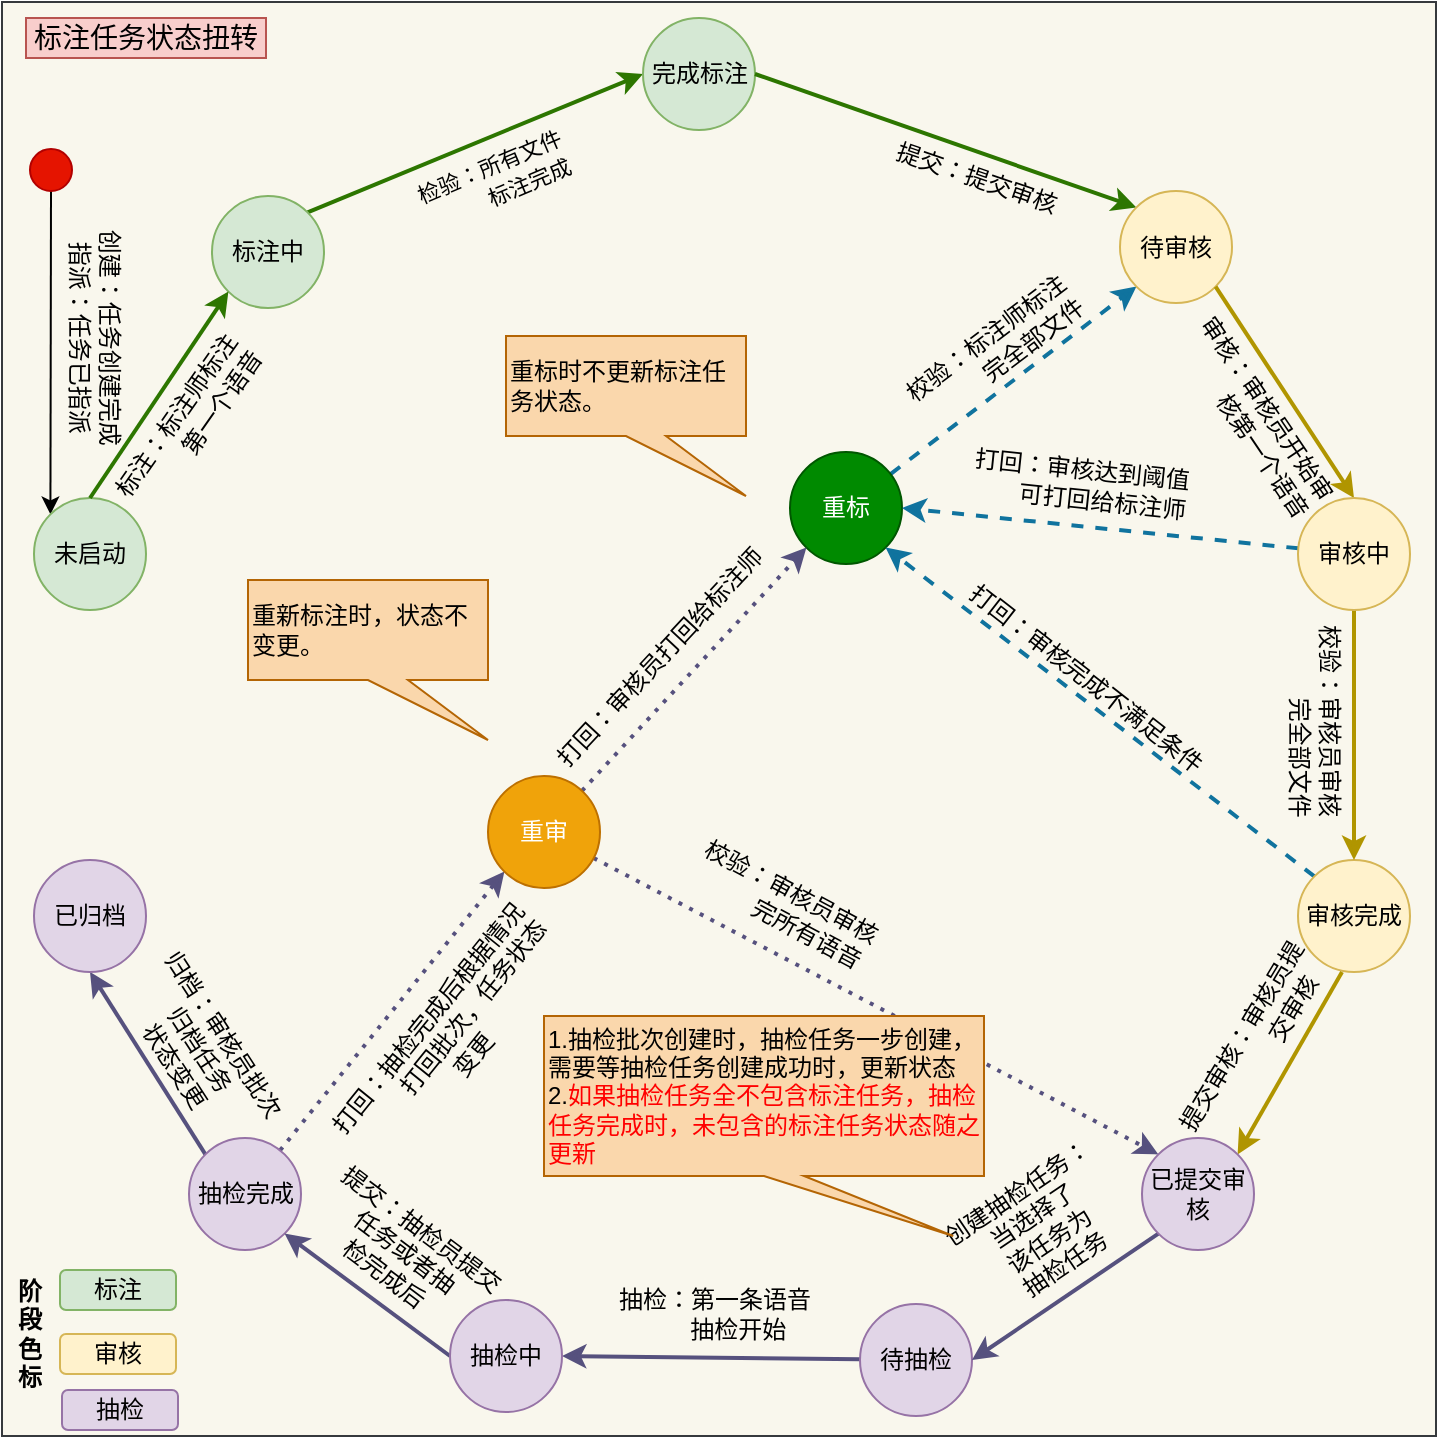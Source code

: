 <mxfile version="12.1.1" type="github" pages="1">
  <diagram id="7jFQWEKBJWH08LF9sNS9" name="第 1 页">
    <mxGraphModel dx="984" dy="532" grid="1" gridSize="10" guides="1" tooltips="1" connect="1" arrows="1" fold="1" page="1" pageScale="1" pageWidth="827" pageHeight="1169" math="0" shadow="0">
      <root>
        <mxCell id="0"/>
        <mxCell id="1" parent="0"/>
        <mxCell id="YWXzUzA2li_S0hEGCGYV-29" value="" style="whiteSpace=wrap;html=1;aspect=fixed;fillColor=#f9f7ed;strokeColor=#36393d;" parent="1" vertex="1">
          <mxGeometry x="79" y="3" width="717" height="717" as="geometry"/>
        </mxCell>
        <mxCell id="PL_q6k4NAZZa_5ycfTa1-30" style="edgeStyle=none;rounded=0;orthogonalLoop=1;jettySize=auto;html=1;startArrow=classic;startFill=1;endArrow=none;endFill=0;exitX=0;exitY=0;exitDx=0;exitDy=0;entryX=0.5;entryY=1;entryDx=0;entryDy=0;" parent="1" source="PL_q6k4NAZZa_5ycfTa1-1" target="YWXzUzA2li_S0hEGCGYV-28" edge="1">
          <mxGeometry relative="1" as="geometry">
            <mxPoint x="66" y="130" as="targetPoint"/>
          </mxGeometry>
        </mxCell>
        <mxCell id="HUFBvN-yXKdZDNxcfpUM-18" value="&lt;span style=&quot;text-align: left&quot;&gt;创建：任务创建完成&lt;/span&gt;&lt;br style=&quot;text-align: left&quot;&gt;&lt;span style=&quot;text-align: left&quot;&gt;指派：任务已指派&lt;/span&gt;" style="text;html=1;resizable=0;points=[];align=center;verticalAlign=middle;labelBackgroundColor=none;rotation=90;" parent="PL_q6k4NAZZa_5ycfTa1-30" vertex="1" connectable="0">
          <mxGeometry x="0.248" relative="1" as="geometry">
            <mxPoint x="22" y="12" as="offset"/>
          </mxGeometry>
        </mxCell>
        <mxCell id="PL_q6k4NAZZa_5ycfTa1-1" value="未启动" style="ellipse;whiteSpace=wrap;html=1;aspect=fixed;fillColor=#d5e8d4;strokeColor=#82b366;" parent="1" vertex="1">
          <mxGeometry x="95" y="251" width="56" height="56" as="geometry"/>
        </mxCell>
        <mxCell id="PL_q6k4NAZZa_5ycfTa1-27" value="" style="rounded=0;orthogonalLoop=1;jettySize=auto;html=1;entryX=0;entryY=0.5;entryDx=0;entryDy=0;fillColor=#60a917;strokeColor=#2D7600;exitX=1;exitY=0;exitDx=0;exitDy=0;strokeWidth=2;" parent="1" source="PL_q6k4NAZZa_5ycfTa1-3" target="PL_q6k4NAZZa_5ycfTa1-4" edge="1">
          <mxGeometry x="-0.167" y="42" relative="1" as="geometry">
            <mxPoint as="offset"/>
          </mxGeometry>
        </mxCell>
        <mxCell id="PL_q6k4NAZZa_5ycfTa1-35" value="&lt;span style=&quot;font-size: 11px&quot;&gt;检验：所有文件&lt;/span&gt;&lt;br style=&quot;font-size: 11px&quot;&gt;&lt;span style=&quot;font-size: 11px&quot;&gt;&amp;nbsp; &amp;nbsp; &amp;nbsp; &amp;nbsp; &amp;nbsp; 标注完成&lt;/span&gt;" style="text;html=1;resizable=0;points=[];align=center;verticalAlign=middle;labelBackgroundColor=none;rotation=337;direction=south;" parent="PL_q6k4NAZZa_5ycfTa1-27" vertex="1" connectable="0">
          <mxGeometry x="-0.169" y="2" relative="1" as="geometry">
            <mxPoint x="24" y="14" as="offset"/>
          </mxGeometry>
        </mxCell>
        <mxCell id="PL_q6k4NAZZa_5ycfTa1-3" value="标注中" style="ellipse;whiteSpace=wrap;html=1;aspect=fixed;fillColor=#d5e8d4;strokeColor=#82b366;" parent="1" vertex="1">
          <mxGeometry x="184" y="100" width="56" height="56" as="geometry"/>
        </mxCell>
        <mxCell id="PL_q6k4NAZZa_5ycfTa1-4" value="完成标注" style="ellipse;whiteSpace=wrap;html=1;aspect=fixed;fillColor=#d5e8d4;strokeColor=#82b366;" parent="1" vertex="1">
          <mxGeometry x="399.5" y="11" width="56" height="56" as="geometry"/>
        </mxCell>
        <mxCell id="ddIMEOaLe6l60YSl90KJ-6" style="edgeStyle=none;rounded=0;orthogonalLoop=1;jettySize=auto;html=1;entryX=0;entryY=1;entryDx=0;entryDy=0;startArrow=none;startFill=0;endArrow=classic;endFill=1;dashed=1;strokeWidth=2;fillColor=#b1ddf0;strokeColor=#10739e;" parent="1" source="PL_q6k4NAZZa_5ycfTa1-5" target="PL_q6k4NAZZa_5ycfTa1-7" edge="1">
          <mxGeometry relative="1" as="geometry"/>
        </mxCell>
        <mxCell id="ddIMEOaLe6l60YSl90KJ-14" value="&lt;span style=&quot;color: rgb(0 , 0 , 0)&quot;&gt;校验：标注师标注&lt;/span&gt;&lt;br style=&quot;color: rgb(0 , 0 , 0)&quot;&gt;&lt;span style=&quot;color: rgb(0 , 0 , 0)&quot;&gt;&amp;nbsp; &amp;nbsp; &amp;nbsp; &amp;nbsp; &amp;nbsp; &amp;nbsp;完全部文件&lt;/span&gt;" style="text;html=1;resizable=0;points=[];align=center;verticalAlign=middle;labelBackgroundColor=none;fontColor=#006633;rotation=323;" parent="ddIMEOaLe6l60YSl90KJ-6" vertex="1" connectable="0">
          <mxGeometry x="0.114" y="-2" relative="1" as="geometry">
            <mxPoint x="-18" y="-11.5" as="offset"/>
          </mxGeometry>
        </mxCell>
        <mxCell id="PL_q6k4NAZZa_5ycfTa1-5" value="重标" style="ellipse;whiteSpace=wrap;html=1;aspect=fixed;fillColor=#008a00;strokeColor=#005700;fontColor=#ffffff;" parent="1" vertex="1">
          <mxGeometry x="473" y="228" width="56" height="56" as="geometry"/>
        </mxCell>
        <mxCell id="ddIMEOaLe6l60YSl90KJ-3" style="edgeStyle=none;rounded=0;orthogonalLoop=1;jettySize=auto;html=1;exitX=0;exitY=0;exitDx=0;exitDy=0;entryX=1;entryY=1;entryDx=0;entryDy=0;startArrow=none;startFill=0;endArrow=classic;endFill=1;strokeWidth=2;fillColor=#b1ddf0;strokeColor=#10739e;dashed=1;" parent="1" source="PL_q6k4NAZZa_5ycfTa1-6" target="PL_q6k4NAZZa_5ycfTa1-5" edge="1">
          <mxGeometry relative="1" as="geometry"/>
        </mxCell>
        <mxCell id="ddIMEOaLe6l60YSl90KJ-12" value="打回：审核完成不满足条件" style="text;html=1;resizable=0;points=[];align=center;verticalAlign=middle;labelBackgroundColor=none;rotation=38;" parent="ddIMEOaLe6l60YSl90KJ-3" vertex="1" connectable="0">
          <mxGeometry x="0.41" relative="1" as="geometry">
            <mxPoint x="36.5" y="16" as="offset"/>
          </mxGeometry>
        </mxCell>
        <mxCell id="PL_q6k4NAZZa_5ycfTa1-6" value="审核完成" style="ellipse;whiteSpace=wrap;html=1;aspect=fixed;fillColor=#fff2cc;strokeColor=#d6b656;" parent="1" vertex="1">
          <mxGeometry x="727" y="432" width="56" height="56" as="geometry"/>
        </mxCell>
        <mxCell id="PL_q6k4NAZZa_5ycfTa1-25" style="rounded=0;orthogonalLoop=1;jettySize=auto;html=1;entryX=1;entryY=0.5;entryDx=0;entryDy=0;elbow=vertical;fillColor=#60a917;strokeColor=#2D7600;exitX=0;exitY=0;exitDx=0;exitDy=0;startArrow=classic;startFill=1;endArrow=none;endFill=0;strokeWidth=2;" parent="1" source="PL_q6k4NAZZa_5ycfTa1-7" target="PL_q6k4NAZZa_5ycfTa1-4" edge="1">
          <mxGeometry relative="1" as="geometry"/>
        </mxCell>
        <mxCell id="PL_q6k4NAZZa_5ycfTa1-38" value="提交：提交审核" style="text;html=1;resizable=0;points=[];align=center;verticalAlign=middle;labelBackgroundColor=none;rotation=19;" parent="PL_q6k4NAZZa_5ycfTa1-25" vertex="1" connectable="0">
          <mxGeometry x="-0.162" relative="1" as="geometry">
            <mxPoint x="-1" y="12.5" as="offset"/>
          </mxGeometry>
        </mxCell>
        <mxCell id="PL_q6k4NAZZa_5ycfTa1-7" value="待审核" style="ellipse;whiteSpace=wrap;html=1;aspect=fixed;fillColor=#fff2cc;strokeColor=#d6b656;" parent="1" vertex="1">
          <mxGeometry x="638" y="97.5" width="56" height="56" as="geometry"/>
        </mxCell>
        <mxCell id="PL_q6k4NAZZa_5ycfTa1-15" style="rounded=0;orthogonalLoop=1;jettySize=auto;html=1;entryX=1;entryY=1;entryDx=0;entryDy=0;fillColor=#e3c800;strokeColor=#B09500;startArrow=classic;startFill=1;endArrow=none;endFill=0;strokeWidth=2;exitX=0.5;exitY=0;exitDx=0;exitDy=0;" parent="1" source="PL_q6k4NAZZa_5ycfTa1-13" target="PL_q6k4NAZZa_5ycfTa1-7" edge="1">
          <mxGeometry relative="1" as="geometry">
            <mxPoint x="769" y="250" as="sourcePoint"/>
          </mxGeometry>
        </mxCell>
        <mxCell id="HUFBvN-yXKdZDNxcfpUM-19" value="审核：审核员开始审&lt;br&gt;&amp;nbsp; &amp;nbsp; &amp;nbsp; &amp;nbsp; &amp;nbsp; &amp;nbsp;核第一个语音" style="text;html=1;resizable=0;points=[];align=center;verticalAlign=middle;labelBackgroundColor=none;rotation=56;" parent="PL_q6k4NAZZa_5ycfTa1-15" vertex="1" connectable="0">
          <mxGeometry x="0.247" y="-1" relative="1" as="geometry">
            <mxPoint x="-7.5" y="25.5" as="offset"/>
          </mxGeometry>
        </mxCell>
        <mxCell id="PL_q6k4NAZZa_5ycfTa1-17" style="rounded=0;orthogonalLoop=1;jettySize=auto;html=1;fillColor=#e3c800;strokeColor=#B09500;entryX=1;entryY=0;entryDx=0;entryDy=0;exitX=0.393;exitY=1;exitDx=0;exitDy=0;strokeWidth=2;exitPerimeter=0;" parent="1" source="PL_q6k4NAZZa_5ycfTa1-6" target="HUFBvN-yXKdZDNxcfpUM-1" edge="1">
          <mxGeometry relative="1" as="geometry">
            <mxPoint x="542.718" y="704.165" as="targetPoint"/>
            <mxPoint x="769" y="468" as="sourcePoint"/>
          </mxGeometry>
        </mxCell>
        <mxCell id="PL_q6k4NAZZa_5ycfTa1-40" value="提交审核：审核员提&lt;br&gt;&amp;nbsp; &amp;nbsp; &amp;nbsp; &amp;nbsp; &amp;nbsp; &amp;nbsp; &amp;nbsp; &amp;nbsp;交审核" style="text;html=1;resizable=0;points=[];align=center;verticalAlign=middle;labelBackgroundColor=none;rotation=301;" parent="PL_q6k4NAZZa_5ycfTa1-17" vertex="1" connectable="0">
          <mxGeometry x="0.177" relative="1" as="geometry">
            <mxPoint x="-13.5" y="-17.5" as="offset"/>
          </mxGeometry>
        </mxCell>
        <mxCell id="ddIMEOaLe6l60YSl90KJ-2" style="rounded=0;orthogonalLoop=1;jettySize=auto;html=1;entryX=0.5;entryY=0;entryDx=0;entryDy=0;startArrow=none;startFill=0;endArrow=classic;endFill=1;strokeWidth=2;fillColor=#e3c800;strokeColor=#B09500;" parent="1" source="PL_q6k4NAZZa_5ycfTa1-13" target="PL_q6k4NAZZa_5ycfTa1-6" edge="1">
          <mxGeometry relative="1" as="geometry"/>
        </mxCell>
        <mxCell id="ddIMEOaLe6l60YSl90KJ-11" value="校验：审核员审核&lt;br&gt;&amp;nbsp; &amp;nbsp; &amp;nbsp; &amp;nbsp; &amp;nbsp; &amp;nbsp;完全部文件" style="text;html=1;resizable=0;points=[];align=center;verticalAlign=middle;labelBackgroundColor=none;rotation=90;" parent="ddIMEOaLe6l60YSl90KJ-2" vertex="1" connectable="0">
          <mxGeometry x="-0.611" y="-1" relative="1" as="geometry">
            <mxPoint x="-18" y="30" as="offset"/>
          </mxGeometry>
        </mxCell>
        <mxCell id="ddIMEOaLe6l60YSl90KJ-9" style="edgeStyle=none;rounded=0;orthogonalLoop=1;jettySize=auto;html=1;startArrow=none;startFill=0;endArrow=classic;endFill=1;entryX=1;entryY=0.5;entryDx=0;entryDy=0;strokeWidth=2;fillColor=#b1ddf0;strokeColor=#10739e;dashed=1;" parent="1" source="PL_q6k4NAZZa_5ycfTa1-13" target="PL_q6k4NAZZa_5ycfTa1-5" edge="1">
          <mxGeometry relative="1" as="geometry">
            <mxPoint x="568" y="280" as="targetPoint"/>
          </mxGeometry>
        </mxCell>
        <mxCell id="ddIMEOaLe6l60YSl90KJ-10" value="打回：审核达到阈值&lt;br&gt;&amp;nbsp; &amp;nbsp; &amp;nbsp; &amp;nbsp;可打回给标注师" style="text;html=1;resizable=0;points=[];align=center;verticalAlign=middle;labelBackgroundColor=none;rotation=6;" parent="ddIMEOaLe6l60YSl90KJ-9" vertex="1" connectable="0">
          <mxGeometry x="0.317" y="-2" relative="1" as="geometry">
            <mxPoint x="21" y="-17.5" as="offset"/>
          </mxGeometry>
        </mxCell>
        <mxCell id="PL_q6k4NAZZa_5ycfTa1-13" value="审核中" style="ellipse;whiteSpace=wrap;html=1;aspect=fixed;fillColor=#fff2cc;strokeColor=#d6b656;" parent="1" vertex="1">
          <mxGeometry x="727" y="251" width="56" height="56" as="geometry"/>
        </mxCell>
        <mxCell id="PL_q6k4NAZZa_5ycfTa1-21" style="rounded=0;orthogonalLoop=1;jettySize=auto;html=1;entryX=0.5;entryY=1;entryDx=0;entryDy=0;fillColor=#d0cee2;strokeColor=#56517e;exitX=0;exitY=0;exitDx=0;exitDy=0;strokeWidth=2;" parent="1" source="PL_q6k4NAZZa_5ycfTa1-18" target="PL_q6k4NAZZa_5ycfTa1-20" edge="1">
          <mxGeometry relative="1" as="geometry"/>
        </mxCell>
        <mxCell id="PL_q6k4NAZZa_5ycfTa1-50" value="归档：审核员批次&lt;br&gt;归档任务&lt;br&gt;状态变更" style="text;html=1;resizable=0;points=[];align=center;verticalAlign=middle;labelBackgroundColor=none;rotation=57;" parent="PL_q6k4NAZZa_5ycfTa1-21" vertex="1" connectable="0">
          <mxGeometry x="0.217" y="-1" relative="1" as="geometry">
            <mxPoint x="31" y="3.5" as="offset"/>
          </mxGeometry>
        </mxCell>
        <mxCell id="PL_q6k4NAZZa_5ycfTa1-23" style="rounded=0;orthogonalLoop=1;jettySize=auto;html=1;entryX=0;entryY=1;entryDx=0;entryDy=0;fillColor=#d0cee2;strokeColor=#56517e;strokeWidth=2;dashed=1;dashPattern=1 2;" parent="1" source="PL_q6k4NAZZa_5ycfTa1-18" target="PL_q6k4NAZZa_5ycfTa1-22" edge="1">
          <mxGeometry relative="1" as="geometry"/>
        </mxCell>
        <mxCell id="PL_q6k4NAZZa_5ycfTa1-49" value="打回：抽检完成后根据情况&lt;br&gt;&amp;nbsp; &amp;nbsp; &amp;nbsp; &amp;nbsp; &amp;nbsp; &amp;nbsp;打回批次，任务状态&lt;br&gt;变更" style="text;html=1;resizable=0;points=[];align=center;verticalAlign=middle;labelBackgroundColor=none;rotation=309;" parent="PL_q6k4NAZZa_5ycfTa1-23" vertex="1" connectable="0">
          <mxGeometry x="-0.484" y="1" relative="1" as="geometry">
            <mxPoint x="57" y="-20.5" as="offset"/>
          </mxGeometry>
        </mxCell>
        <mxCell id="PL_q6k4NAZZa_5ycfTa1-18" value="抽检完成" style="ellipse;whiteSpace=wrap;html=1;aspect=fixed;fillColor=#e1d5e7;strokeColor=#9673a6;" parent="1" vertex="1">
          <mxGeometry x="172.5" y="571" width="56" height="56" as="geometry"/>
        </mxCell>
        <mxCell id="PL_q6k4NAZZa_5ycfTa1-20" value="已归档" style="ellipse;whiteSpace=wrap;html=1;aspect=fixed;fillColor=#e1d5e7;strokeColor=#9673a6;" parent="1" vertex="1">
          <mxGeometry x="95" y="432" width="56" height="56" as="geometry"/>
        </mxCell>
        <mxCell id="PL_q6k4NAZZa_5ycfTa1-24" style="rounded=0;orthogonalLoop=1;jettySize=auto;html=1;entryX=0;entryY=0;entryDx=0;entryDy=0;fillColor=#d0cee2;strokeColor=#56517e;strokeWidth=2;dashed=1;dashPattern=1 2;" parent="1" source="PL_q6k4NAZZa_5ycfTa1-22" edge="1" target="HUFBvN-yXKdZDNxcfpUM-1">
          <mxGeometry relative="1" as="geometry">
            <mxPoint x="741" y="432" as="targetPoint"/>
          </mxGeometry>
        </mxCell>
        <mxCell id="PL_q6k4NAZZa_5ycfTa1-51" value="校验：审核员审核&lt;br&gt;&amp;nbsp; &amp;nbsp; &amp;nbsp; &amp;nbsp; &amp;nbsp; 完所有语音" style="text;html=1;resizable=0;points=[];align=center;verticalAlign=middle;labelBackgroundColor=none;rotation=28;" parent="PL_q6k4NAZZa_5ycfTa1-24" vertex="1" connectable="0">
          <mxGeometry x="-0.411" y="2" relative="1" as="geometry">
            <mxPoint x="10.5" y="-19.5" as="offset"/>
          </mxGeometry>
        </mxCell>
        <mxCell id="ddIMEOaLe6l60YSl90KJ-7" style="edgeStyle=none;rounded=0;orthogonalLoop=1;jettySize=auto;html=1;entryX=0;entryY=1;entryDx=0;entryDy=0;startArrow=none;startFill=0;endArrow=classic;endFill=1;strokeWidth=2;fillColor=#d0cee2;strokeColor=#56517e;dashed=1;dashPattern=1 2;" parent="1" source="PL_q6k4NAZZa_5ycfTa1-22" target="PL_q6k4NAZZa_5ycfTa1-5" edge="1">
          <mxGeometry relative="1" as="geometry"/>
        </mxCell>
        <mxCell id="ddIMEOaLe6l60YSl90KJ-13" value="打回：审核员打回给标注师" style="text;html=1;resizable=0;points=[];align=center;verticalAlign=middle;labelBackgroundColor=none;rotation=313;" parent="ddIMEOaLe6l60YSl90KJ-7" vertex="1" connectable="0">
          <mxGeometry x="-0.283" y="3" relative="1" as="geometry">
            <mxPoint x="0.5" y="-20.5" as="offset"/>
          </mxGeometry>
        </mxCell>
        <mxCell id="PL_q6k4NAZZa_5ycfTa1-22" value="重审" style="ellipse;whiteSpace=wrap;html=1;aspect=fixed;fillColor=#f0a30a;strokeColor=#BD7000;fontColor=#ffffff;" parent="1" vertex="1">
          <mxGeometry x="322" y="390" width="56" height="56" as="geometry"/>
        </mxCell>
        <mxCell id="PL_q6k4NAZZa_5ycfTa1-29" value="标注任务状态扭转" style="text;html=1;strokeColor=#b85450;fillColor=#f8cecc;align=center;verticalAlign=middle;whiteSpace=wrap;rounded=0;fontSize=14;" parent="1" vertex="1">
          <mxGeometry x="91" y="11" width="120" height="20" as="geometry"/>
        </mxCell>
        <mxCell id="PL_q6k4NAZZa_5ycfTa1-45" style="edgeStyle=none;rounded=0;orthogonalLoop=1;jettySize=auto;html=1;entryX=1;entryY=0.5;entryDx=0;entryDy=0;startArrow=none;startFill=0;endArrow=classic;endFill=1;fillColor=#d0cee2;strokeColor=#56517e;strokeWidth=2;" parent="1" source="PL_q6k4NAZZa_5ycfTa1-42" target="PL_q6k4NAZZa_5ycfTa1-43" edge="1">
          <mxGeometry relative="1" as="geometry"/>
        </mxCell>
        <mxCell id="PL_q6k4NAZZa_5ycfTa1-47" value="抽检：第一条语音&lt;br&gt;&amp;nbsp; &amp;nbsp; &amp;nbsp; &amp;nbsp;抽检开始" style="text;html=1;resizable=0;points=[];align=center;verticalAlign=middle;labelBackgroundColor=none;" parent="PL_q6k4NAZZa_5ycfTa1-45" vertex="1" connectable="0">
          <mxGeometry x="0.4" y="-1" relative="1" as="geometry">
            <mxPoint x="31" y="-21" as="offset"/>
          </mxGeometry>
        </mxCell>
        <mxCell id="PL_q6k4NAZZa_5ycfTa1-42" value="待抽检" style="ellipse;whiteSpace=wrap;html=1;aspect=fixed;fillColor=#e1d5e7;strokeColor=#9673a6;" parent="1" vertex="1">
          <mxGeometry x="508" y="654" width="56" height="56" as="geometry"/>
        </mxCell>
        <mxCell id="PL_q6k4NAZZa_5ycfTa1-46" style="edgeStyle=none;rounded=0;orthogonalLoop=1;jettySize=auto;html=1;entryX=1;entryY=1;entryDx=0;entryDy=0;startArrow=none;startFill=0;endArrow=classic;endFill=1;fillColor=#d0cee2;strokeColor=#56517e;strokeWidth=2;exitX=0;exitY=0.5;exitDx=0;exitDy=0;" parent="1" source="PL_q6k4NAZZa_5ycfTa1-43" target="PL_q6k4NAZZa_5ycfTa1-18" edge="1">
          <mxGeometry relative="1" as="geometry"/>
        </mxCell>
        <mxCell id="PL_q6k4NAZZa_5ycfTa1-48" value="提交：抽检员提交&lt;br&gt;任务或者抽&lt;br&gt;检完成后&amp;nbsp;" style="text;html=1;resizable=0;points=[];align=center;verticalAlign=middle;labelBackgroundColor=none;rotation=37;" parent="PL_q6k4NAZZa_5ycfTa1-46" vertex="1" connectable="0">
          <mxGeometry x="0.28" relative="1" as="geometry">
            <mxPoint x="30" y="-13.5" as="offset"/>
          </mxGeometry>
        </mxCell>
        <mxCell id="PL_q6k4NAZZa_5ycfTa1-43" value="抽检中" style="ellipse;whiteSpace=wrap;html=1;aspect=fixed;fillColor=#e1d5e7;strokeColor=#9673a6;" parent="1" vertex="1">
          <mxGeometry x="303" y="652" width="56" height="56" as="geometry"/>
        </mxCell>
        <mxCell id="PL_q6k4NAZZa_5ycfTa1-53" style="edgeStyle=none;rounded=0;orthogonalLoop=1;jettySize=auto;html=1;exitX=1;exitY=0.5;exitDx=0;exitDy=0;startArrow=none;startFill=0;endArrow=classic;endFill=1;" parent="1" edge="1">
          <mxGeometry relative="1" as="geometry">
            <mxPoint x="142" y="639" as="sourcePoint"/>
            <mxPoint x="142" y="639" as="targetPoint"/>
          </mxGeometry>
        </mxCell>
        <mxCell id="PL_q6k4NAZZa_5ycfTa1-54" value="标注" style="rounded=1;whiteSpace=wrap;html=1;align=center;fillColor=#d5e8d4;strokeColor=#82b366;" parent="1" vertex="1">
          <mxGeometry x="108" y="637" width="58" height="20" as="geometry"/>
        </mxCell>
        <mxCell id="PL_q6k4NAZZa_5ycfTa1-55" value="审核" style="rounded=1;whiteSpace=wrap;html=1;align=center;fillColor=#fff2cc;strokeColor=#d6b656;" parent="1" vertex="1">
          <mxGeometry x="108" y="669" width="58" height="20" as="geometry"/>
        </mxCell>
        <mxCell id="PL_q6k4NAZZa_5ycfTa1-56" value="抽检" style="rounded=1;whiteSpace=wrap;html=1;align=center;fillColor=#e1d5e7;strokeColor=#9673a6;" parent="1" vertex="1">
          <mxGeometry x="109" y="697" width="58" height="20" as="geometry"/>
        </mxCell>
        <mxCell id="PL_q6k4NAZZa_5ycfTa1-57" value="&lt;b&gt;&lt;span&gt;阶段色标&lt;/span&gt;&lt;/b&gt;" style="text;html=1;strokeColor=none;fillColor=none;align=center;verticalAlign=middle;whiteSpace=wrap;rounded=0;horizontal=0;rotation=90;fontStyle=0" parent="1" vertex="1">
          <mxGeometry x="68" y="659" width="50" height="20" as="geometry"/>
        </mxCell>
        <mxCell id="HUFBvN-yXKdZDNxcfpUM-2" style="rounded=0;orthogonalLoop=1;jettySize=auto;html=1;entryX=1;entryY=0.5;entryDx=0;entryDy=0;exitX=0;exitY=1;exitDx=0;exitDy=0;strokeWidth=2;fillColor=#d0cee2;strokeColor=#56517e;" parent="1" source="HUFBvN-yXKdZDNxcfpUM-1" target="PL_q6k4NAZZa_5ycfTa1-42" edge="1">
          <mxGeometry relative="1" as="geometry"/>
        </mxCell>
        <mxCell id="HUFBvN-yXKdZDNxcfpUM-3" value="创建抽检任务：&lt;br&gt;当选择了&lt;br&gt;该任务为&lt;br&gt;抽检任务" style="text;html=1;resizable=0;points=[];align=center;verticalAlign=middle;labelBackgroundColor=none;rotation=326;" parent="HUFBvN-yXKdZDNxcfpUM-2" vertex="1" connectable="0">
          <mxGeometry x="0.189" y="-3" relative="1" as="geometry">
            <mxPoint x="-2" y="-38" as="offset"/>
          </mxGeometry>
        </mxCell>
        <mxCell id="HUFBvN-yXKdZDNxcfpUM-1" value="已提交审核" style="ellipse;whiteSpace=wrap;html=1;aspect=fixed;fillColor=#e1d5e7;strokeColor=#9673a6;" parent="1" vertex="1">
          <mxGeometry x="649" y="571" width="56" height="56" as="geometry"/>
        </mxCell>
        <mxCell id="HUFBvN-yXKdZDNxcfpUM-4" value="1.抽检批次创建时，抽检任务一步创建，需要等抽检任务创建成功时，更新状态&lt;br&gt;2.&lt;font color=&quot;#ff0000&quot;&gt;如果抽检任务全不包含标注任务，抽检任务完成时，未包含的标注任务状态随之更新&lt;/font&gt;" style="shape=callout;whiteSpace=wrap;html=1;perimeter=calloutPerimeter;position2=0.93;align=left;fillColor=#fad7ac;strokeColor=#b46504;" parent="1" vertex="1">
          <mxGeometry x="350" y="510" width="220" height="110" as="geometry"/>
        </mxCell>
        <mxCell id="HUFBvN-yXKdZDNxcfpUM-5" value="重新标注时，状态不变更。" style="shape=callout;whiteSpace=wrap;html=1;perimeter=calloutPerimeter;align=left;position2=1;fillColor=#fad7ac;strokeColor=#b46504;" parent="1" vertex="1">
          <mxGeometry x="202" y="292" width="120" height="80" as="geometry"/>
        </mxCell>
        <mxCell id="HUFBvN-yXKdZDNxcfpUM-6" value="重标时不更新标注任务状态。" style="shape=callout;whiteSpace=wrap;html=1;perimeter=calloutPerimeter;align=left;position2=1;fillColor=#fad7ac;strokeColor=#b46504;" parent="1" vertex="1">
          <mxGeometry x="331" y="170" width="120" height="80" as="geometry"/>
        </mxCell>
        <mxCell id="ddIMEOaLe6l60YSl90KJ-5" style="edgeStyle=none;rounded=0;orthogonalLoop=1;jettySize=auto;html=1;entryX=1;entryY=0;entryDx=0;entryDy=0;startArrow=none;startFill=0;endArrow=classic;endFill=1;" parent="1" source="PL_q6k4NAZZa_5ycfTa1-1" target="PL_q6k4NAZZa_5ycfTa1-1" edge="1">
          <mxGeometry relative="1" as="geometry"/>
        </mxCell>
        <mxCell id="YWXzUzA2li_S0hEGCGYV-14" style="rounded=0;orthogonalLoop=1;jettySize=auto;html=1;entryX=0;entryY=1;entryDx=0;entryDy=0;fillColor=#60a917;strokeColor=#2D7600;exitX=0.5;exitY=0;exitDx=0;exitDy=0;strokeWidth=2;" parent="1" source="PL_q6k4NAZZa_5ycfTa1-1" target="PL_q6k4NAZZa_5ycfTa1-3" edge="1">
          <mxGeometry relative="1" as="geometry">
            <mxPoint x="99" y="256" as="sourcePoint"/>
            <mxPoint x="210" y="80" as="targetPoint"/>
          </mxGeometry>
        </mxCell>
        <mxCell id="YWXzUzA2li_S0hEGCGYV-15" value="标注：标注师标注&lt;br&gt;&amp;nbsp; &amp;nbsp; &amp;nbsp; &amp;nbsp; &amp;nbsp; &amp;nbsp;第一个语音" style="text;html=1;resizable=0;points=[];align=center;verticalAlign=middle;labelBackgroundColor=none;rotation=-55;" parent="YWXzUzA2li_S0hEGCGYV-14" vertex="1" connectable="0">
          <mxGeometry x="-0.019" y="2" relative="1" as="geometry">
            <mxPoint x="16.5" y="15" as="offset"/>
          </mxGeometry>
        </mxCell>
        <mxCell id="YWXzUzA2li_S0hEGCGYV-28" value="" style="ellipse;whiteSpace=wrap;html=1;aspect=fixed;fillColor=#e51400;strokeColor=#B20000;fontColor=#ffffff;" parent="1" vertex="1">
          <mxGeometry x="93" y="76.5" width="21" height="21" as="geometry"/>
        </mxCell>
      </root>
    </mxGraphModel>
  </diagram>
</mxfile>
